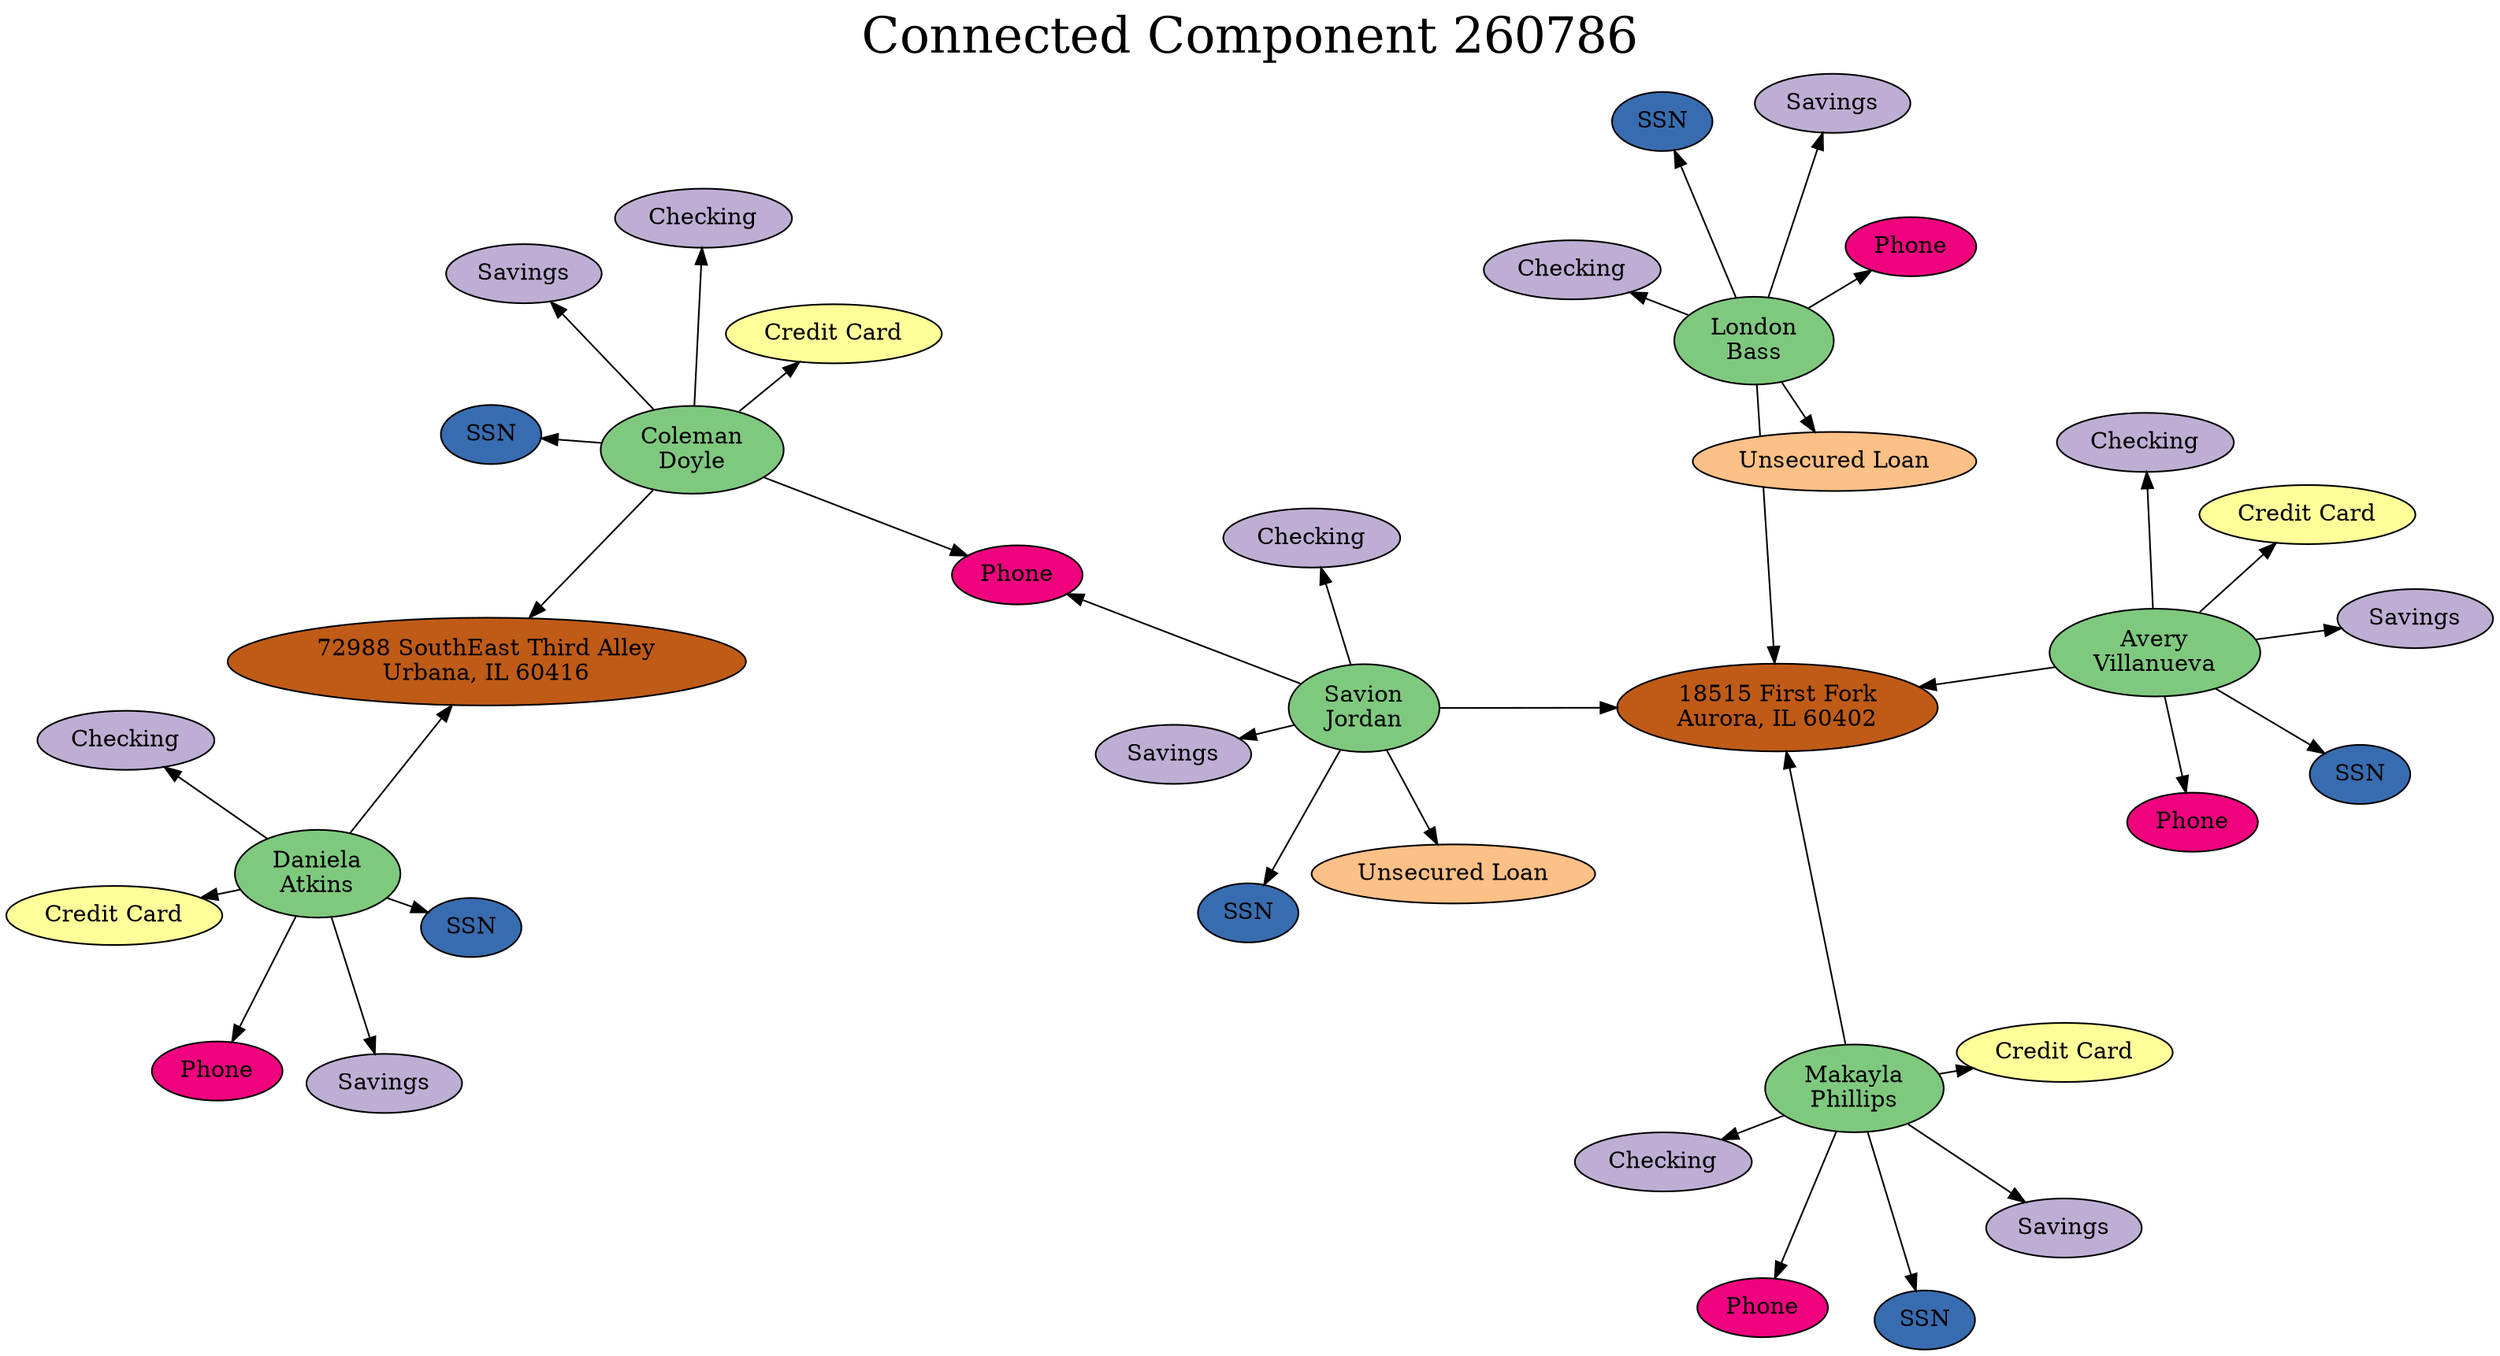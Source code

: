 digraph G {
layout=sfdp; overlap=prism; overlap_scaling=-5; labelloc="t"; label="Connected Component 260786"; fontsize=30
node[colorscheme=accent8, style=filled, color=black]
"3382523"[fillcolor= "3",label= "Unsecured Loan"]
"965467"[fillcolor= "1",label= "Daniela\nAtkins"]
"2382523"[fillcolor= "2",label= "Savings"]
"5609346"[fillcolor= "6",label= "Phone"]
"1382523"[fillcolor= "2",label= "Checking"]
"4609346"[fillcolor= "5",label= "SSN"]
"3609346"[fillcolor= "4",label= "Credit Card"]
"609346"[fillcolor= "1",label= "Avery\nVillanueva"]
"2609346"[fillcolor= "2",label= "Savings"]
"1609346"[fillcolor= "2",label= "Checking"]
"6965467"[fillcolor= "7",label= "72988 SouthEast Third Alley\nUrbana, IL 60416"]
"268875"[fillcolor= "1",label= "London\nBass"]
"5965467"[fillcolor= "6",label= "Phone"]
"4965467"[fillcolor= "5",label= "SSN"]
"3965467"[fillcolor= "4",label= "Credit Card"]
"2965467"[fillcolor= "2",label= "Savings"]
"1965467"[fillcolor= "2",label= "Checking"]
"5931994"[fillcolor= "6",label= "Phone"]
"6268875"[fillcolor= "7",label= "18515 First Fork\nAurora, IL 60402"]
"382523"[fillcolor= "1",label= "Savion\nJordan"]
"985672"[fillcolor= "1",label= "Coleman\nDoyle"]
"4931994"[fillcolor= "5",label= "SSN"]
"4985672"[fillcolor= "5",label= "SSN"]
"5268875"[fillcolor= "6",label= "Phone"]
"3931994"[fillcolor= "4",label= "Credit Card"]
"3985672"[fillcolor= "4",label= "Credit Card"]
"4268875"[fillcolor= "5",label= "SSN"]
"2931994"[fillcolor= "2",label= "Savings"]
"2985672"[fillcolor= "2",label= "Savings"]
"3268875"[fillcolor= "3",label= "Unsecured Loan"]
"1931994"[fillcolor= "2",label= "Checking"]
"1985672"[fillcolor= "2",label= "Checking"]
"2268875"[fillcolor= "2",label= "Savings"]
"5382523"[fillcolor= "6",label= "Phone"]
"931994"[fillcolor= "1",label= "Makayla\nPhillips"]
"1268875"[fillcolor= "2",label= "Checking"]
"4382523"[fillcolor= "5",label= "SSN"]
"965467" -> "6965467"
"965467" -> "5965467"
"965467" -> "4965467"
"965467" -> "3965467"
"965467" -> "2965467"
"965467" -> "1965467"
"609346" -> "6268875"
"609346" -> "5609346"
"609346" -> "4609346"
"609346" -> "3609346"
"609346" -> "2609346"
"609346" -> "1609346"
"268875" -> "2268875"
"268875" -> "5268875"
"268875" -> "4268875"
"268875" -> "3268875"
"268875" -> "6268875"
"268875" -> "1268875"
"382523" -> "5382523"
"382523" -> "3382523"
"382523" -> "4382523"
"382523" -> "6268875"
"382523" -> "2382523"
"382523" -> "1382523"
"985672" -> "6965467"
"985672" -> "5382523"
"985672" -> "4985672"
"985672" -> "3985672"
"985672" -> "2985672"
"985672" -> "1985672"
"931994" -> "6268875"
"931994" -> "5931994"
"931994" -> "4931994"
"931994" -> "3931994"
"931994" -> "2931994"
"931994" -> "1931994"
}
